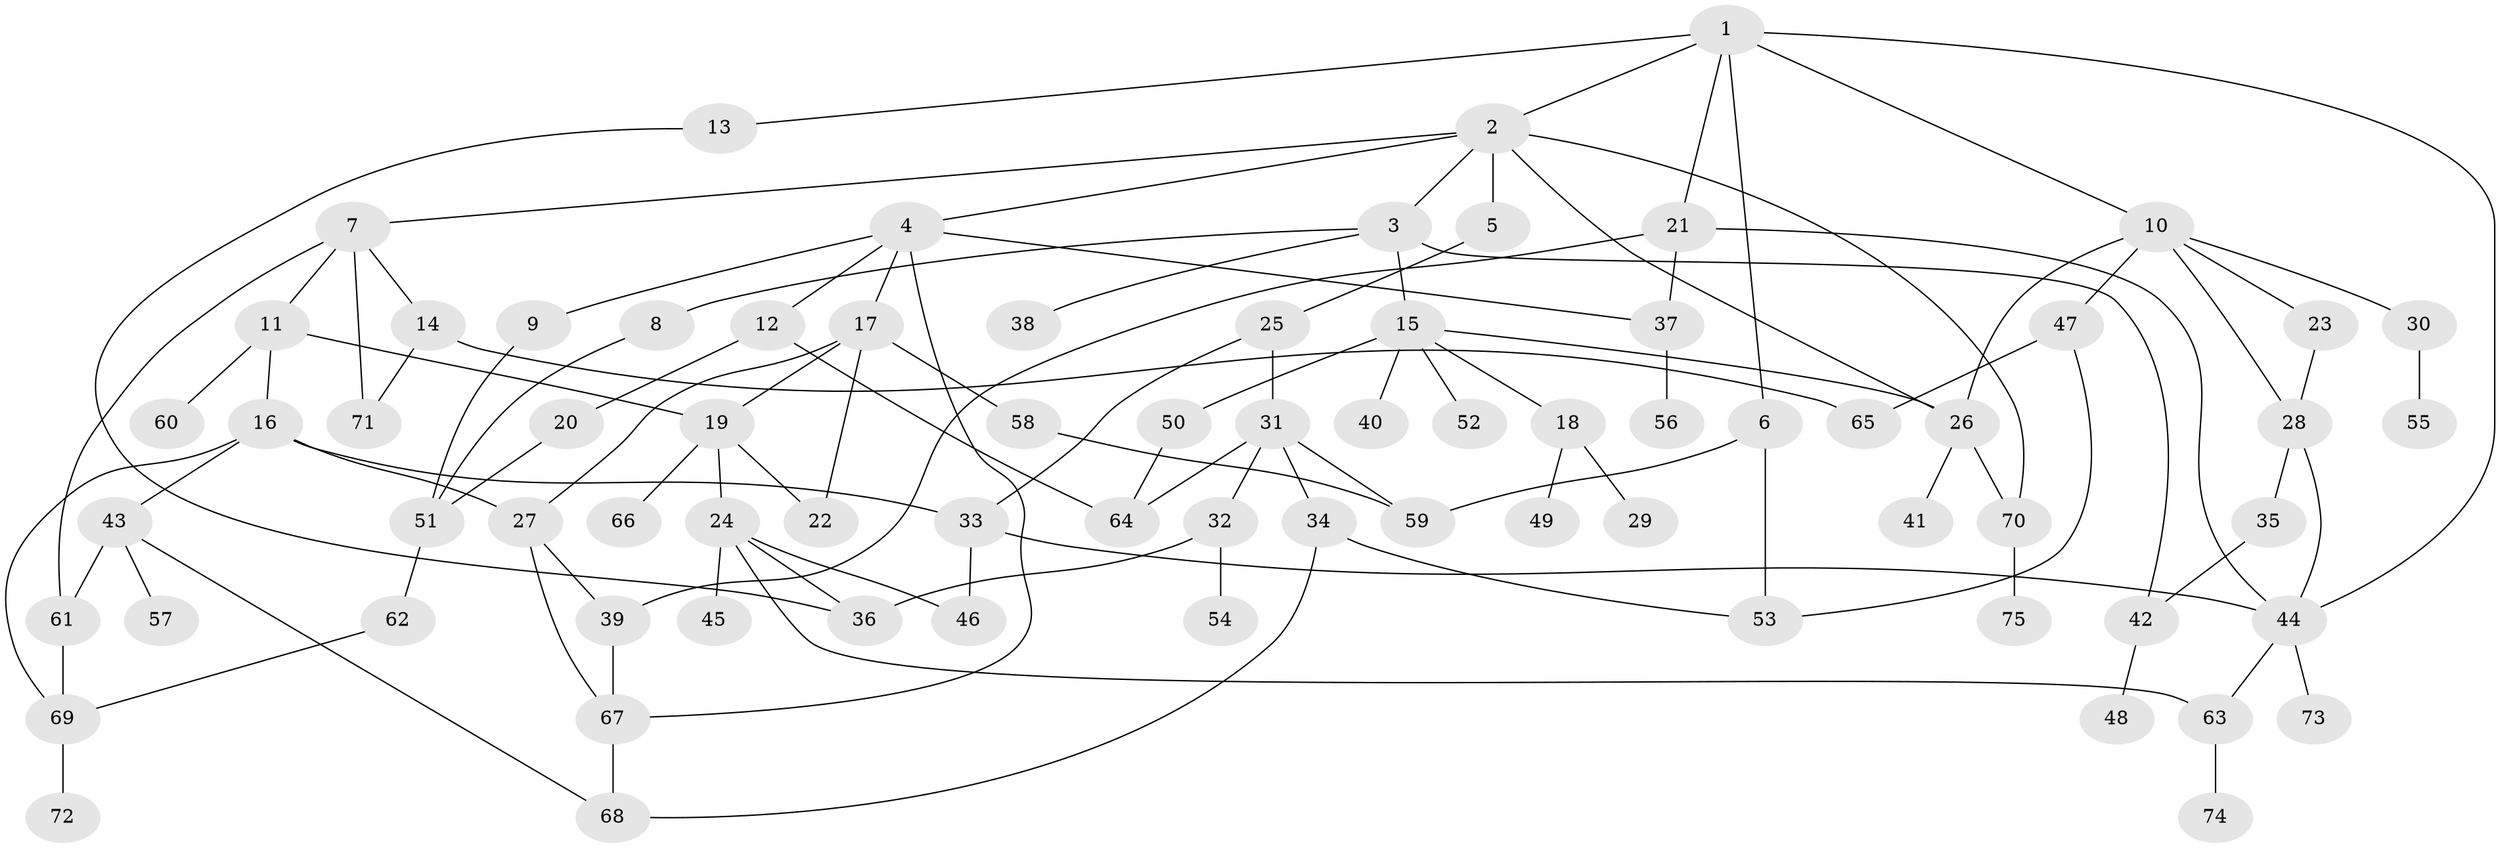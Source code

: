 // coarse degree distribution, {4: 0.2, 2: 0.24444444444444444, 5: 0.044444444444444446, 3: 0.08888888888888889, 1: 0.3111111111111111, 11: 0.044444444444444446, 8: 0.022222222222222223, 6: 0.044444444444444446}
// Generated by graph-tools (version 1.1) at 2025/45/03/04/25 21:45:38]
// undirected, 75 vertices, 109 edges
graph export_dot {
graph [start="1"]
  node [color=gray90,style=filled];
  1;
  2;
  3;
  4;
  5;
  6;
  7;
  8;
  9;
  10;
  11;
  12;
  13;
  14;
  15;
  16;
  17;
  18;
  19;
  20;
  21;
  22;
  23;
  24;
  25;
  26;
  27;
  28;
  29;
  30;
  31;
  32;
  33;
  34;
  35;
  36;
  37;
  38;
  39;
  40;
  41;
  42;
  43;
  44;
  45;
  46;
  47;
  48;
  49;
  50;
  51;
  52;
  53;
  54;
  55;
  56;
  57;
  58;
  59;
  60;
  61;
  62;
  63;
  64;
  65;
  66;
  67;
  68;
  69;
  70;
  71;
  72;
  73;
  74;
  75;
  1 -- 2;
  1 -- 6;
  1 -- 10;
  1 -- 13;
  1 -- 21;
  1 -- 44;
  2 -- 3;
  2 -- 4;
  2 -- 5;
  2 -- 7;
  2 -- 70;
  2 -- 26;
  3 -- 8;
  3 -- 15;
  3 -- 38;
  3 -- 42;
  4 -- 9;
  4 -- 12;
  4 -- 17;
  4 -- 37;
  4 -- 67;
  5 -- 25;
  6 -- 53;
  6 -- 59;
  7 -- 11;
  7 -- 14;
  7 -- 61;
  7 -- 71;
  8 -- 51;
  9 -- 51;
  10 -- 23;
  10 -- 26;
  10 -- 28;
  10 -- 30;
  10 -- 47;
  11 -- 16;
  11 -- 60;
  11 -- 19;
  12 -- 20;
  12 -- 64;
  13 -- 36;
  14 -- 65;
  14 -- 71;
  15 -- 18;
  15 -- 40;
  15 -- 50;
  15 -- 52;
  15 -- 26;
  16 -- 27;
  16 -- 33;
  16 -- 43;
  16 -- 69;
  17 -- 19;
  17 -- 58;
  17 -- 27;
  17 -- 22;
  18 -- 29;
  18 -- 49;
  19 -- 22;
  19 -- 24;
  19 -- 66;
  20 -- 51;
  21 -- 39;
  21 -- 44;
  21 -- 37;
  23 -- 28;
  24 -- 36;
  24 -- 45;
  24 -- 46;
  24 -- 63;
  25 -- 31;
  25 -- 33;
  26 -- 41;
  26 -- 70;
  27 -- 67;
  27 -- 39;
  28 -- 35;
  28 -- 44;
  30 -- 55;
  31 -- 32;
  31 -- 34;
  31 -- 59;
  31 -- 64;
  32 -- 54;
  32 -- 36;
  33 -- 46;
  33 -- 44;
  34 -- 53;
  34 -- 68;
  35 -- 42;
  37 -- 56;
  39 -- 67;
  42 -- 48;
  43 -- 57;
  43 -- 61;
  43 -- 68;
  44 -- 63;
  44 -- 73;
  47 -- 65;
  47 -- 53;
  50 -- 64;
  51 -- 62;
  58 -- 59;
  61 -- 69;
  62 -- 69;
  63 -- 74;
  67 -- 68;
  69 -- 72;
  70 -- 75;
}
